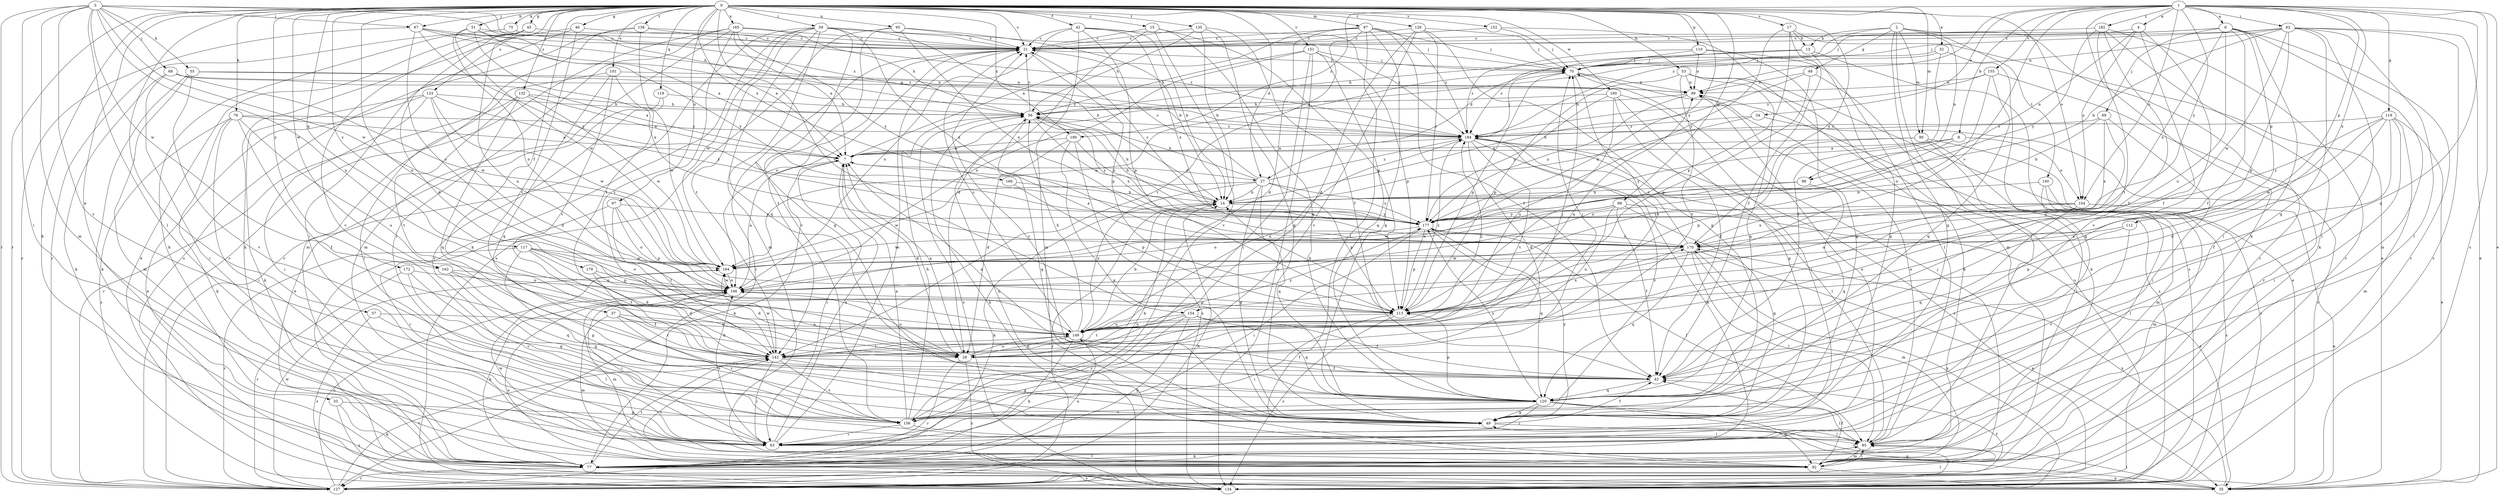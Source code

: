 strict digraph  {
0;
1;
2;
3;
4;
6;
7;
8;
13;
14;
15;
17;
21;
27;
28;
32;
33;
34;
35;
37;
42;
43;
45;
46;
48;
49;
51;
53;
55;
56;
57;
59;
62;
63;
67;
68;
69;
70;
75;
76;
77;
85;
87;
88;
90;
92;
95;
97;
98;
99;
101;
104;
106;
110;
112;
113;
117;
118;
119;
120;
126;
127;
132;
133;
134;
135;
138;
140;
142;
149;
151;
152;
154;
155;
156;
160;
162;
164;
165;
166;
170;
172;
177;
179;
180;
182;
184;
0 -> 15  [label=c];
0 -> 17  [label=c];
0 -> 21  [label=c];
0 -> 27  [label=d];
0 -> 32  [label=e];
0 -> 33  [label=e];
0 -> 37  [label=f];
0 -> 42  [label=f];
0 -> 45  [label=g];
0 -> 46  [label=g];
0 -> 51  [label=h];
0 -> 53  [label=h];
0 -> 57  [label=i];
0 -> 59  [label=i];
0 -> 67  [label=j];
0 -> 75  [label=k];
0 -> 76  [label=k];
0 -> 77  [label=k];
0 -> 87  [label=m];
0 -> 88  [label=m];
0 -> 90  [label=m];
0 -> 95  [label=n];
0 -> 97  [label=n];
0 -> 101  [label=o];
0 -> 104  [label=o];
0 -> 110  [label=p];
0 -> 117  [label=q];
0 -> 118  [label=q];
0 -> 126  [label=r];
0 -> 127  [label=r];
0 -> 132  [label=s];
0 -> 133  [label=s];
0 -> 135  [label=t];
0 -> 138  [label=t];
0 -> 149  [label=u];
0 -> 151  [label=v];
0 -> 152  [label=v];
0 -> 154  [label=v];
0 -> 160  [label=w];
0 -> 162  [label=w];
0 -> 165  [label=x];
0 -> 166  [label=x];
0 -> 170  [label=x];
0 -> 172  [label=y];
0 -> 177  [label=y];
0 -> 179  [label=z];
0 -> 180  [label=z];
1 -> 4  [label=a];
1 -> 6  [label=a];
1 -> 8  [label=b];
1 -> 34  [label=e];
1 -> 35  [label=e];
1 -> 62  [label=i];
1 -> 77  [label=k];
1 -> 104  [label=o];
1 -> 112  [label=p];
1 -> 119  [label=q];
1 -> 120  [label=q];
1 -> 134  [label=s];
1 -> 154  [label=v];
1 -> 155  [label=v];
1 -> 170  [label=x];
1 -> 177  [label=y];
1 -> 180  [label=z];
1 -> 182  [label=z];
1 -> 184  [label=z];
2 -> 13  [label=b];
2 -> 27  [label=d];
2 -> 48  [label=g];
2 -> 49  [label=g];
2 -> 85  [label=l];
2 -> 90  [label=m];
2 -> 98  [label=n];
2 -> 127  [label=r];
2 -> 140  [label=t];
3 -> 55  [label=h];
3 -> 56  [label=h];
3 -> 63  [label=i];
3 -> 67  [label=j];
3 -> 68  [label=j];
3 -> 85  [label=l];
3 -> 92  [label=m];
3 -> 127  [label=r];
3 -> 149  [label=u];
3 -> 156  [label=v];
3 -> 162  [label=w];
3 -> 164  [label=w];
3 -> 184  [label=z];
4 -> 21  [label=c];
4 -> 43  [label=f];
4 -> 98  [label=n];
4 -> 104  [label=o];
4 -> 156  [label=v];
6 -> 21  [label=c];
6 -> 43  [label=f];
6 -> 63  [label=i];
6 -> 69  [label=j];
6 -> 70  [label=j];
6 -> 92  [label=m];
6 -> 112  [label=p];
6 -> 127  [label=r];
6 -> 149  [label=u];
6 -> 170  [label=x];
7 -> 27  [label=d];
7 -> 28  [label=d];
7 -> 63  [label=i];
7 -> 77  [label=k];
8 -> 7  [label=a];
8 -> 104  [label=o];
8 -> 106  [label=o];
8 -> 177  [label=y];
13 -> 49  [label=g];
13 -> 56  [label=h];
13 -> 70  [label=j];
13 -> 134  [label=s];
13 -> 184  [label=z];
14 -> 56  [label=h];
14 -> 77  [label=k];
14 -> 127  [label=r];
14 -> 177  [label=y];
15 -> 21  [label=c];
15 -> 28  [label=d];
15 -> 113  [label=p];
15 -> 120  [label=q];
15 -> 156  [label=v];
17 -> 13  [label=b];
17 -> 35  [label=e];
17 -> 43  [label=f];
17 -> 113  [label=p];
17 -> 177  [label=y];
21 -> 70  [label=j];
21 -> 106  [label=o];
21 -> 113  [label=p];
21 -> 127  [label=r];
21 -> 142  [label=t];
27 -> 14  [label=b];
27 -> 21  [label=c];
27 -> 49  [label=g];
27 -> 56  [label=h];
27 -> 113  [label=p];
27 -> 120  [label=q];
27 -> 149  [label=u];
27 -> 164  [label=w];
27 -> 177  [label=y];
27 -> 184  [label=z];
28 -> 7  [label=a];
28 -> 70  [label=j];
28 -> 106  [label=o];
28 -> 127  [label=r];
28 -> 134  [label=s];
28 -> 149  [label=u];
32 -> 7  [label=a];
32 -> 43  [label=f];
32 -> 49  [label=g];
32 -> 70  [label=j];
33 -> 49  [label=g];
33 -> 77  [label=k];
33 -> 134  [label=s];
34 -> 14  [label=b];
34 -> 134  [label=s];
34 -> 184  [label=z];
35 -> 49  [label=g];
35 -> 85  [label=l];
35 -> 106  [label=o];
35 -> 170  [label=x];
37 -> 28  [label=d];
37 -> 92  [label=m];
37 -> 142  [label=t];
37 -> 149  [label=u];
37 -> 156  [label=v];
42 -> 14  [label=b];
42 -> 21  [label=c];
42 -> 92  [label=m];
42 -> 106  [label=o];
42 -> 113  [label=p];
42 -> 170  [label=x];
42 -> 184  [label=z];
43 -> 7  [label=a];
43 -> 120  [label=q];
45 -> 21  [label=c];
45 -> 28  [label=d];
45 -> 35  [label=e];
45 -> 77  [label=k];
45 -> 149  [label=u];
45 -> 156  [label=v];
46 -> 21  [label=c];
46 -> 63  [label=i];
46 -> 77  [label=k];
46 -> 142  [label=t];
48 -> 14  [label=b];
48 -> 77  [label=k];
48 -> 99  [label=n];
48 -> 113  [label=p];
49 -> 21  [label=c];
49 -> 43  [label=f];
49 -> 85  [label=l];
49 -> 177  [label=y];
51 -> 7  [label=a];
51 -> 21  [label=c];
51 -> 106  [label=o];
51 -> 164  [label=w];
51 -> 170  [label=x];
51 -> 177  [label=y];
53 -> 35  [label=e];
53 -> 77  [label=k];
53 -> 99  [label=n];
53 -> 113  [label=p];
53 -> 120  [label=q];
53 -> 142  [label=t];
55 -> 77  [label=k];
55 -> 92  [label=m];
55 -> 99  [label=n];
55 -> 156  [label=v];
55 -> 184  [label=z];
56 -> 21  [label=c];
56 -> 49  [label=g];
56 -> 134  [label=s];
56 -> 170  [label=x];
56 -> 177  [label=y];
56 -> 184  [label=z];
57 -> 85  [label=l];
57 -> 134  [label=s];
57 -> 149  [label=u];
59 -> 14  [label=b];
59 -> 21  [label=c];
59 -> 49  [label=g];
59 -> 70  [label=j];
59 -> 77  [label=k];
59 -> 92  [label=m];
59 -> 120  [label=q];
59 -> 127  [label=r];
59 -> 142  [label=t];
59 -> 164  [label=w];
59 -> 170  [label=x];
62 -> 14  [label=b];
62 -> 21  [label=c];
62 -> 35  [label=e];
62 -> 63  [label=i];
62 -> 70  [label=j];
62 -> 85  [label=l];
62 -> 99  [label=n];
62 -> 113  [label=p];
62 -> 120  [label=q];
62 -> 127  [label=r];
62 -> 164  [label=w];
63 -> 7  [label=a];
63 -> 21  [label=c];
63 -> 99  [label=n];
63 -> 106  [label=o];
67 -> 7  [label=a];
67 -> 21  [label=c];
67 -> 106  [label=o];
67 -> 127  [label=r];
67 -> 177  [label=y];
67 -> 184  [label=z];
68 -> 7  [label=a];
68 -> 63  [label=i];
68 -> 77  [label=k];
68 -> 99  [label=n];
68 -> 164  [label=w];
69 -> 14  [label=b];
69 -> 63  [label=i];
69 -> 113  [label=p];
69 -> 170  [label=x];
69 -> 184  [label=z];
70 -> 99  [label=n];
70 -> 113  [label=p];
70 -> 134  [label=s];
70 -> 142  [label=t];
70 -> 164  [label=w];
75 -> 21  [label=c];
75 -> 127  [label=r];
76 -> 7  [label=a];
76 -> 43  [label=f];
76 -> 63  [label=i];
76 -> 77  [label=k];
76 -> 134  [label=s];
76 -> 149  [label=u];
76 -> 184  [label=z];
77 -> 85  [label=l];
77 -> 127  [label=r];
77 -> 134  [label=s];
77 -> 142  [label=t];
77 -> 149  [label=u];
85 -> 77  [label=k];
85 -> 92  [label=m];
85 -> 99  [label=n];
87 -> 7  [label=a];
87 -> 21  [label=c];
87 -> 28  [label=d];
87 -> 43  [label=f];
87 -> 49  [label=g];
87 -> 70  [label=j];
87 -> 85  [label=l];
87 -> 142  [label=t];
87 -> 184  [label=z];
88 -> 35  [label=e];
88 -> 43  [label=f];
88 -> 49  [label=g];
88 -> 106  [label=o];
88 -> 149  [label=u];
88 -> 164  [label=w];
88 -> 177  [label=y];
90 -> 7  [label=a];
90 -> 85  [label=l];
90 -> 92  [label=m];
90 -> 113  [label=p];
90 -> 134  [label=s];
92 -> 35  [label=e];
92 -> 43  [label=f];
92 -> 56  [label=h];
92 -> 70  [label=j];
92 -> 85  [label=l];
92 -> 142  [label=t];
92 -> 164  [label=w];
95 -> 14  [label=b];
95 -> 21  [label=c];
95 -> 134  [label=s];
95 -> 156  [label=v];
95 -> 170  [label=x];
97 -> 63  [label=i];
97 -> 106  [label=o];
97 -> 113  [label=p];
97 -> 142  [label=t];
97 -> 177  [label=y];
98 -> 14  [label=b];
98 -> 106  [label=o];
98 -> 120  [label=q];
99 -> 56  [label=h];
99 -> 134  [label=s];
99 -> 177  [label=y];
101 -> 63  [label=i];
101 -> 99  [label=n];
101 -> 120  [label=q];
101 -> 142  [label=t];
101 -> 164  [label=w];
104 -> 35  [label=e];
104 -> 106  [label=o];
104 -> 120  [label=q];
104 -> 170  [label=x];
104 -> 177  [label=y];
106 -> 7  [label=a];
106 -> 63  [label=i];
106 -> 77  [label=k];
106 -> 92  [label=m];
106 -> 113  [label=p];
106 -> 164  [label=w];
110 -> 49  [label=g];
110 -> 70  [label=j];
110 -> 85  [label=l];
110 -> 99  [label=n];
110 -> 184  [label=z];
112 -> 113  [label=p];
112 -> 156  [label=v];
112 -> 170  [label=x];
113 -> 14  [label=b];
113 -> 63  [label=i];
113 -> 134  [label=s];
113 -> 149  [label=u];
113 -> 170  [label=x];
113 -> 184  [label=z];
117 -> 28  [label=d];
117 -> 49  [label=g];
117 -> 106  [label=o];
117 -> 113  [label=p];
117 -> 127  [label=r];
117 -> 142  [label=t];
117 -> 164  [label=w];
118 -> 35  [label=e];
118 -> 56  [label=h];
118 -> 156  [label=v];
119 -> 28  [label=d];
119 -> 35  [label=e];
119 -> 43  [label=f];
119 -> 63  [label=i];
119 -> 92  [label=m];
119 -> 164  [label=w];
119 -> 177  [label=y];
119 -> 184  [label=z];
120 -> 49  [label=g];
120 -> 63  [label=i];
120 -> 85  [label=l];
120 -> 92  [label=m];
120 -> 113  [label=p];
120 -> 134  [label=s];
120 -> 156  [label=v];
120 -> 177  [label=y];
126 -> 21  [label=c];
126 -> 28  [label=d];
126 -> 49  [label=g];
126 -> 70  [label=j];
126 -> 156  [label=v];
126 -> 177  [label=y];
127 -> 14  [label=b];
127 -> 43  [label=f];
127 -> 85  [label=l];
127 -> 106  [label=o];
127 -> 142  [label=t];
127 -> 164  [label=w];
132 -> 7  [label=a];
132 -> 56  [label=h];
132 -> 120  [label=q];
132 -> 127  [label=r];
132 -> 142  [label=t];
132 -> 164  [label=w];
133 -> 28  [label=d];
133 -> 35  [label=e];
133 -> 56  [label=h];
133 -> 63  [label=i];
133 -> 77  [label=k];
133 -> 164  [label=w];
133 -> 177  [label=y];
134 -> 56  [label=h];
134 -> 170  [label=x];
135 -> 14  [label=b];
135 -> 21  [label=c];
135 -> 43  [label=f];
135 -> 49  [label=g];
135 -> 56  [label=h];
138 -> 21  [label=c];
138 -> 92  [label=m];
138 -> 134  [label=s];
138 -> 142  [label=t];
138 -> 184  [label=z];
140 -> 14  [label=b];
140 -> 85  [label=l];
140 -> 92  [label=m];
140 -> 134  [label=s];
142 -> 43  [label=f];
142 -> 49  [label=g];
142 -> 63  [label=i];
142 -> 70  [label=j];
142 -> 156  [label=v];
142 -> 164  [label=w];
149 -> 14  [label=b];
149 -> 21  [label=c];
149 -> 28  [label=d];
149 -> 43  [label=f];
149 -> 56  [label=h];
149 -> 77  [label=k];
149 -> 99  [label=n];
149 -> 142  [label=t];
149 -> 177  [label=y];
149 -> 184  [label=z];
151 -> 56  [label=h];
151 -> 63  [label=i];
151 -> 70  [label=j];
151 -> 106  [label=o];
151 -> 113  [label=p];
151 -> 120  [label=q];
151 -> 134  [label=s];
152 -> 21  [label=c];
152 -> 70  [label=j];
152 -> 92  [label=m];
154 -> 43  [label=f];
154 -> 77  [label=k];
154 -> 120  [label=q];
154 -> 142  [label=t];
154 -> 149  [label=u];
154 -> 156  [label=v];
155 -> 99  [label=n];
155 -> 106  [label=o];
155 -> 120  [label=q];
155 -> 127  [label=r];
155 -> 184  [label=z];
156 -> 7  [label=a];
156 -> 14  [label=b];
156 -> 56  [label=h];
156 -> 63  [label=i];
156 -> 85  [label=l];
160 -> 43  [label=f];
160 -> 49  [label=g];
160 -> 56  [label=h];
160 -> 63  [label=i];
160 -> 149  [label=u];
160 -> 177  [label=y];
162 -> 28  [label=d];
162 -> 49  [label=g];
162 -> 106  [label=o];
162 -> 120  [label=q];
164 -> 106  [label=o];
165 -> 7  [label=a];
165 -> 21  [label=c];
165 -> 56  [label=h];
165 -> 63  [label=i];
165 -> 92  [label=m];
165 -> 127  [label=r];
165 -> 142  [label=t];
165 -> 177  [label=y];
166 -> 14  [label=b];
166 -> 113  [label=p];
170 -> 7  [label=a];
170 -> 35  [label=e];
170 -> 85  [label=l];
170 -> 92  [label=m];
170 -> 120  [label=q];
170 -> 164  [label=w];
170 -> 184  [label=z];
172 -> 49  [label=g];
172 -> 106  [label=o];
172 -> 127  [label=r];
172 -> 156  [label=v];
177 -> 21  [label=c];
177 -> 56  [label=h];
177 -> 63  [label=i];
177 -> 85  [label=l];
177 -> 113  [label=p];
177 -> 120  [label=q];
177 -> 164  [label=w];
177 -> 170  [label=x];
179 -> 28  [label=d];
179 -> 43  [label=f];
179 -> 106  [label=o];
180 -> 7  [label=a];
180 -> 14  [label=b];
180 -> 28  [label=d];
180 -> 49  [label=g];
180 -> 134  [label=s];
182 -> 21  [label=c];
182 -> 43  [label=f];
182 -> 77  [label=k];
182 -> 127  [label=r];
182 -> 142  [label=t];
182 -> 177  [label=y];
184 -> 7  [label=a];
184 -> 28  [label=d];
184 -> 70  [label=j];
184 -> 77  [label=k];
184 -> 85  [label=l];
184 -> 134  [label=s];
184 -> 142  [label=t];
184 -> 149  [label=u];
184 -> 156  [label=v];
}
